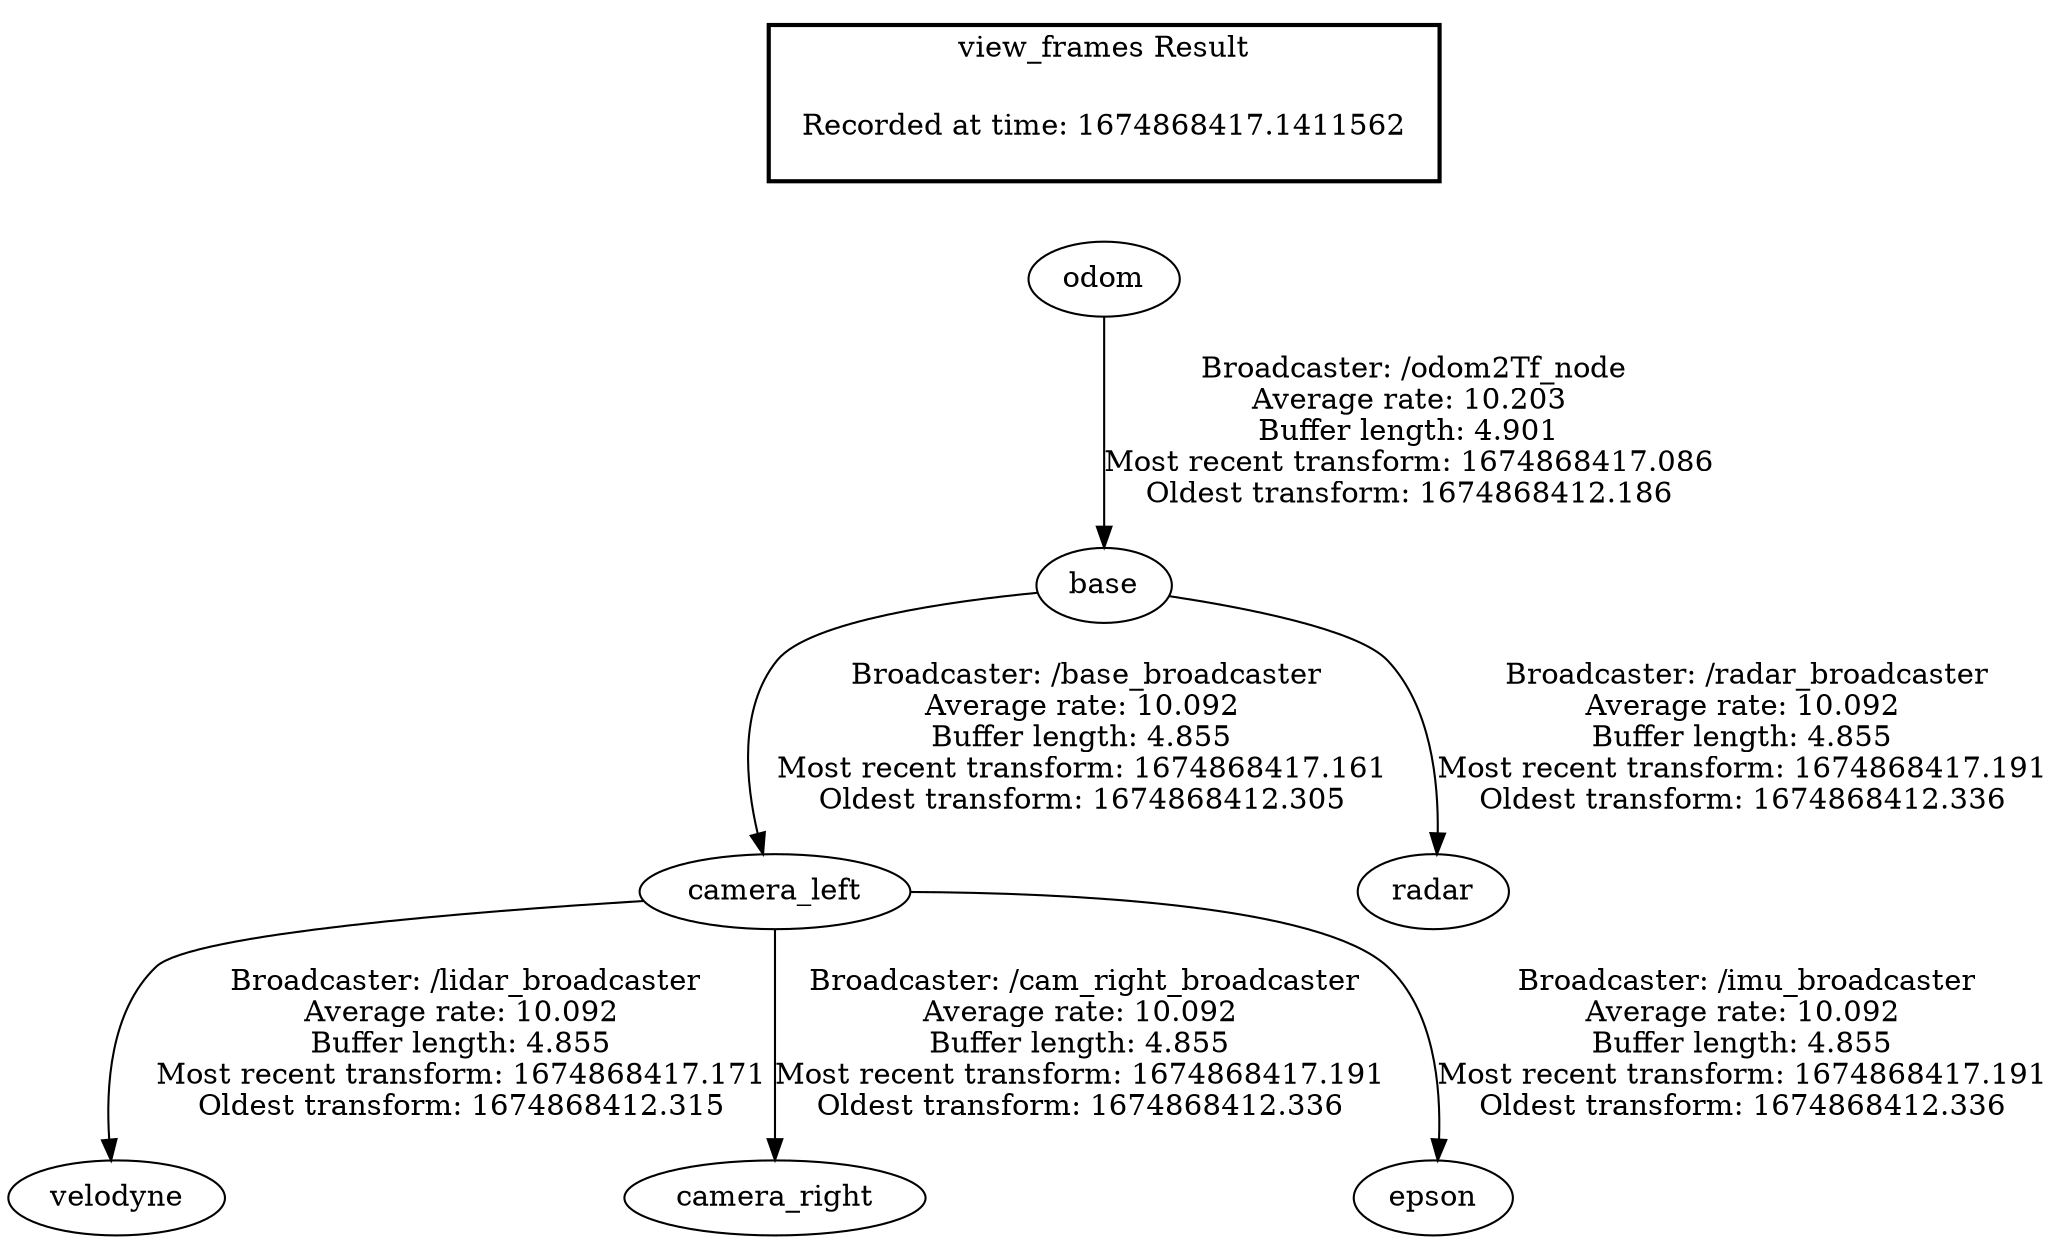 digraph G {
"base" -> "camera_left"[label=" Broadcaster: /base_broadcaster\nAverage rate: 10.092\nBuffer length: 4.855\nMost recent transform: 1674868417.161\nOldest transform: 1674868412.305\n"];
"odom" -> "base"[label=" Broadcaster: /odom2Tf_node\nAverage rate: 10.203\nBuffer length: 4.901\nMost recent transform: 1674868417.086\nOldest transform: 1674868412.186\n"];
"camera_left" -> "velodyne"[label=" Broadcaster: /lidar_broadcaster\nAverage rate: 10.092\nBuffer length: 4.855\nMost recent transform: 1674868417.171\nOldest transform: 1674868412.315\n"];
"camera_left" -> "camera_right"[label=" Broadcaster: /cam_right_broadcaster\nAverage rate: 10.092\nBuffer length: 4.855\nMost recent transform: 1674868417.191\nOldest transform: 1674868412.336\n"];
"camera_left" -> "epson"[label=" Broadcaster: /imu_broadcaster\nAverage rate: 10.092\nBuffer length: 4.855\nMost recent transform: 1674868417.191\nOldest transform: 1674868412.336\n"];
"base" -> "radar"[label=" Broadcaster: /radar_broadcaster\nAverage rate: 10.092\nBuffer length: 4.855\nMost recent transform: 1674868417.191\nOldest transform: 1674868412.336\n"];
edge [style=invis];
 subgraph cluster_legend { style=bold; color=black; label ="view_frames Result";
"Recorded at time: 1674868417.1411562"[ shape=plaintext ] ;
}->"odom";
}